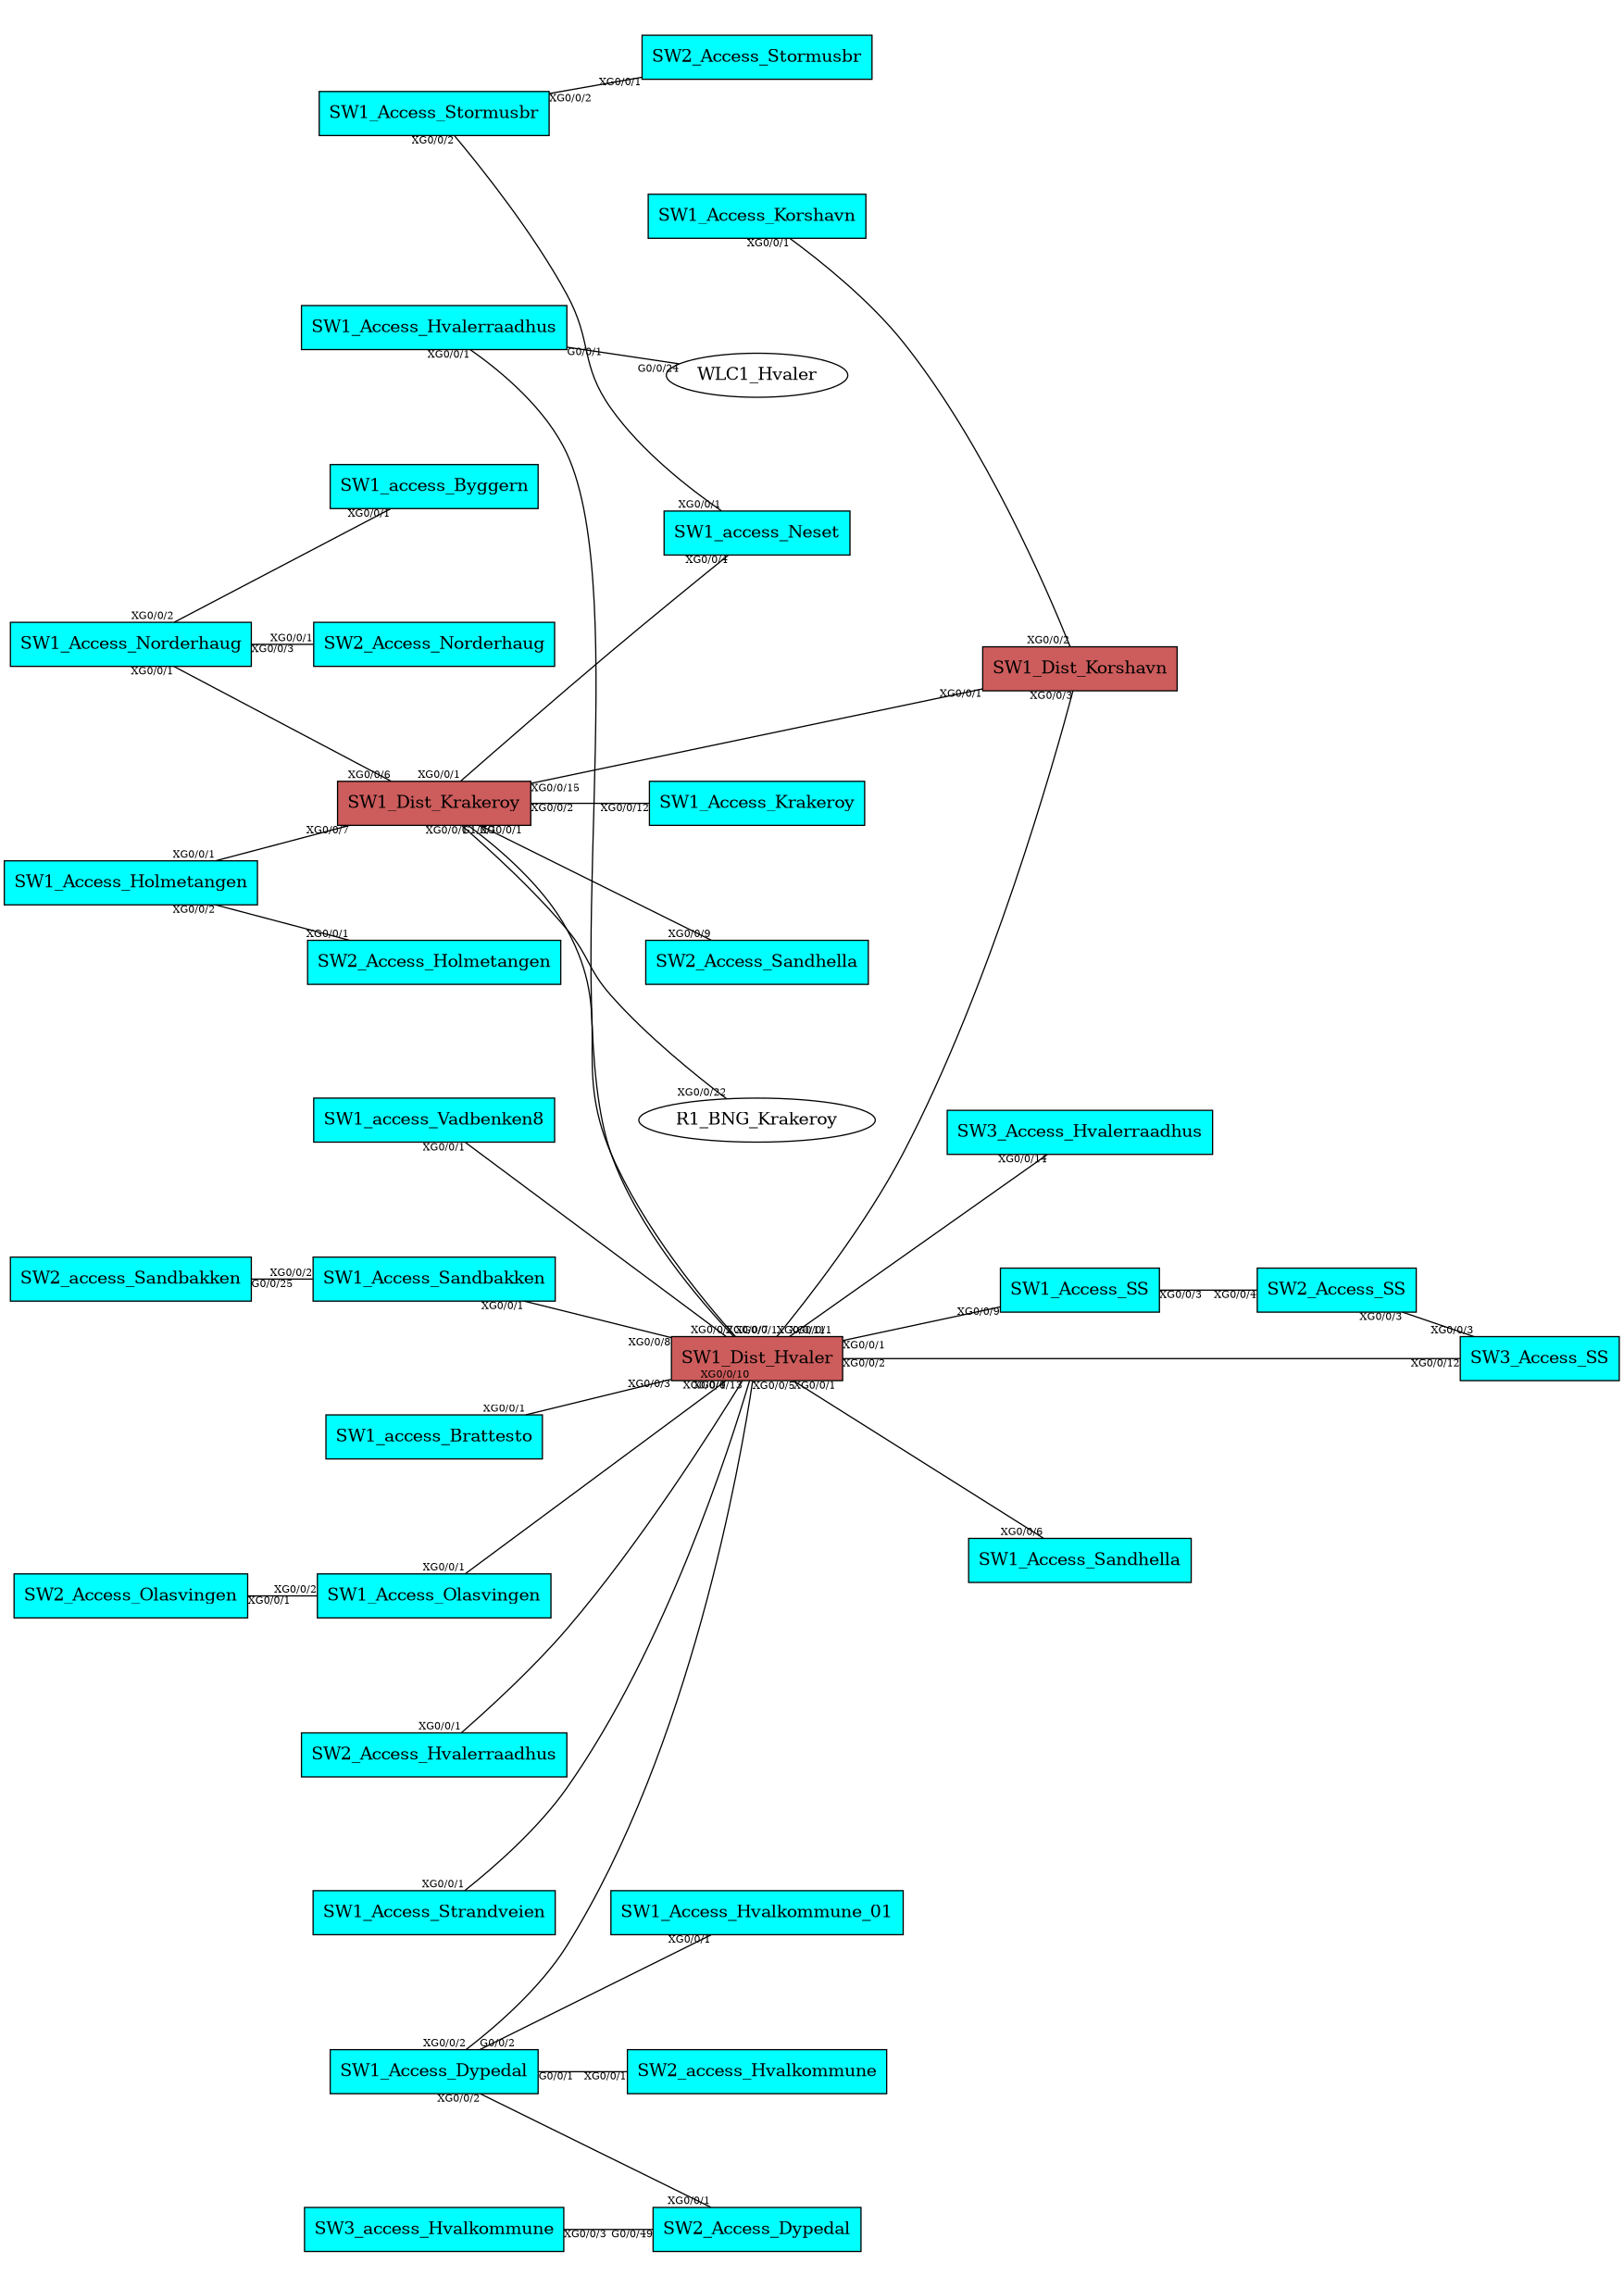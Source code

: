 strict graph {
rankdir=LR;
ratio="fill";
size="11.7,16.5!";
margin=0;
SW1_Access_Hvalerraadhus [shape=box, style=filled, fillcolor=cyan];
SW2_access_Sandbakken [shape=box, style=filled, fillcolor=cyan];
SW1_access_Vadbenken8 [shape=box, style=filled, fillcolor=cyan];
SW1_Access_Sandbakken [shape=box, style=filled, fillcolor=cyan];
SW1_access_Brattesto [shape=box, style=filled, fillcolor=cyan];
SW1_access_Neset [shape=box, style=filled, fillcolor=cyan];
SW2_Access_Olasvingen [shape=box, style=filled, fillcolor=cyan];
SW1_Access_Norderhaug [shape=box, style=filled, fillcolor=cyan];
SW1_Access_Olasvingen [shape=box, style=filled, fillcolor=cyan];
SW1_Access_Holmetangen [shape=box, style=filled, fillcolor=cyan];
SW1_Access_Korshavn [shape=box, style=filled, fillcolor=cyan];
SW1_access_Byggern [shape=box, style=filled, fillcolor=cyan];
SW1_Access_Dypedal [shape=box, style=filled, fillcolor=cyan];
SW1_Access_Hvalkommune_01 [shape=box, style=filled, fillcolor=cyan];
SW2_access_Hvalkommune [shape=box, style=filled, fillcolor=cyan];
SW2_Access_Hvalerraadhus [shape=box, style=filled, fillcolor=cyan];
SW3_access_Hvalkommune [shape=box, style=filled, fillcolor=cyan];
SW1_Access_Stormusbr [shape=box, style=filled, fillcolor=cyan];
SW2_Access_Stormusbr [shape=box, style=filled, fillcolor=cyan];
SW1_Dist_Krakeroy [shape=box, style=filled, fillcolor=indianred];
SW2_Access_Holmetangen [shape=box, style=filled, fillcolor=cyan];
SW1_Dist_Hvaler [shape=box, style=filled, fillcolor=indianred];
SW1_Dist_Korshavn [shape=box, style=filled, fillcolor=indianred];
SW1_Access_Hvalerraadhus [shape=box, style=filled, fillcolor=cyan];
SW1_Access_Sandbakken [shape=box, style=filled, fillcolor=cyan];
SW1_access_Vadbenken8 [shape=box, style=filled, fillcolor=cyan];
SW2_access_Sandbakken [shape=box, style=filled, fillcolor=cyan];
SW1_access_Brattesto [shape=box, style=filled, fillcolor=cyan];
SW1_access_Neset [shape=box, style=filled, fillcolor=cyan];
SW2_Access_Dypedal [shape=box, style=filled, fillcolor=cyan];
SW1_Access_Krakeroy [shape=box, style=filled, fillcolor=cyan];
SW2_Access_Olasvingen [shape=box, style=filled, fillcolor=cyan];
SW1_Access_Olasvingen [shape=box, style=filled, fillcolor=cyan];
SW1_Access_Norderhaug [shape=box, style=filled, fillcolor=cyan];
SW1_Access_Holmetangen [shape=box, style=filled, fillcolor=cyan];
SW1_Access_Korshavn [shape=box, style=filled, fillcolor=cyan];
SW1_access_Byggern [shape=box, style=filled, fillcolor=cyan];
SW1_Access_Dypedal [shape=box, style=filled, fillcolor=cyan];
SW2_access_Hvalkommune [shape=box, style=filled, fillcolor=cyan];
SW2_Access_Hvalerraadhus [shape=box, style=filled, fillcolor=cyan];
SW3_access_Hvalkommune [shape=box, style=filled, fillcolor=cyan];
SW1_Access_Stormusbr [shape=box, style=filled, fillcolor=cyan];
SW2_Access_Stormusbr [shape=box, style=filled, fillcolor=cyan];
SW2_Access_Holmetangen [shape=box, style=filled, fillcolor=cyan];
SW1_Dist_Krakeroy [shape=box, style=filled, fillcolor=indianred];
SW1_Dist_Hvaler [shape=box, style=filled, fillcolor=indianred];
SW1_Dist_Korshavn [shape=box, style=filled, fillcolor=indianred];
SW2_access_Sandbakken [shape=box, style=filled, fillcolor=cyan];
SW1_Access_Sandbakken [shape=box, style=filled, fillcolor=cyan];
SW1_access_Vadbenken8 [shape=box, style=filled, fillcolor=cyan];
SW1_access_Neset [shape=box, style=filled, fillcolor=cyan];
SW2_Access_Dypedal [shape=box, style=filled, fillcolor=cyan];
SW1_Access_Norderhaug [shape=box, style=filled, fillcolor=cyan];
SW1_Access_Olasvingen [shape=box, style=filled, fillcolor=cyan];
SW1_Access_Holmetangen [shape=box, style=filled, fillcolor=cyan];
SW1_Access_Korshavn [shape=box, style=filled, fillcolor=cyan];
SW1_Access_Dypedal [shape=box, style=filled, fillcolor=cyan];
SW1_Access_Hvalkommune_01 [shape=box, style=filled, fillcolor=cyan];
SW2_access_Hvalkommune [shape=box, style=filled, fillcolor=cyan];
SW2_Access_Hvalerraadhus [shape=box, style=filled, fillcolor=cyan];
SW3_access_Hvalkommune [shape=box, style=filled, fillcolor=cyan];
SW1_Access_Stormusbr [shape=box, style=filled, fillcolor=cyan];
SW2_Access_Stormusbr [shape=box, style=filled, fillcolor=cyan];
SW1_Access_Strandveien [shape=box, style=filled, fillcolor=cyan];
SW2_Access_Holmetangen [shape=box, style=filled, fillcolor=cyan];
SW1_Dist_Krakeroy [shape=box, style=filled, fillcolor=indianred];
SW1_Dist_Hvaler [shape=box, style=filled, fillcolor=indianred];
SW1_Dist_Korshavn [shape=box, style=filled, fillcolor=indianred];
SW1_Dist_Krakeroy [shape=box, style=filled, fillcolor=indianred];
SW1_Dist_Korshavn [shape=box, style=filled, fillcolor=indianred];
SW1_Access_Sandbakken [shape=box, style=filled, fillcolor=cyan];
SW1_Dist_Hvaler [shape=box, style=filled, fillcolor=indianred];
SW2_access_Sandbakken [shape=box, style=filled, fillcolor=cyan];
SW1_access_Brattesto [shape=box, style=filled, fillcolor=cyan];
SW1_access_Vadbenken8 [shape=box, style=filled, fillcolor=cyan];
SW2_Access_Dypedal [shape=box, style=filled, fillcolor=cyan];
SW1_Access_Krakeroy [shape=box, style=filled, fillcolor=cyan];
SW2_Access_Olasvingen [shape=box, style=filled, fillcolor=cyan];
SW1_Access_Norderhaug [shape=box, style=filled, fillcolor=cyan];
SW1_Access_Olasvingen [shape=box, style=filled, fillcolor=cyan];
SW1_Access_Holmetangen [shape=box, style=filled, fillcolor=cyan];
SW1_Access_Korshavn [shape=box, style=filled, fillcolor=cyan];
SW1_Access_Dypedal [shape=box, style=filled, fillcolor=cyan];
SW1_access_Byggern [shape=box, style=filled, fillcolor=cyan];
SW1_Access_Hvalkommune_01 [shape=box, style=filled, fillcolor=cyan];
SW2_access_Hvalkommune [shape=box, style=filled, fillcolor=cyan];
SW2_Access_Hvalerraadhus [shape=box, style=filled, fillcolor=cyan];
SW3_access_Hvalkommune [shape=box, style=filled, fillcolor=cyan];
SW1_Access_Stormusbr [shape=box, style=filled, fillcolor=cyan];
SW2_Access_Stormusbr [shape=box, style=filled, fillcolor=cyan];
SW1_Access_Strandveien [shape=box, style=filled, fillcolor=cyan];
SW2_Access_Holmetangen [shape=box, style=filled, fillcolor=cyan];
SW2_access_Sandbakken [shape=box, style=filled, fillcolor=cyan];
SW1_Access_Sandbakken [shape=box, style=filled, fillcolor=cyan];
SW1_access_Brattesto [shape=box, style=filled, fillcolor=cyan];
SW1_access_Vadbenken8 [shape=box, style=filled, fillcolor=cyan];
SW1_Access_Hvalerraadhus [shape=box, style=filled, fillcolor=cyan];
SW1_access_Neset [shape=box, style=filled, fillcolor=cyan];
SW1_Access_Krakeroy [shape=box, style=filled, fillcolor=cyan];
SW1_Access_Norderhaug [shape=box, style=filled, fillcolor=cyan];
SW2_Access_Olasvingen [shape=box, style=filled, fillcolor=cyan];
SW1_Access_Olasvingen [shape=box, style=filled, fillcolor=cyan];
SW1_Access_Holmetangen [shape=box, style=filled, fillcolor=cyan];
SW1_access_Byggern [shape=box, style=filled, fillcolor=cyan];
SW1_Access_Dypedal [shape=box, style=filled, fillcolor=cyan];
SW1_Access_Hvalkommune_01 [shape=box, style=filled, fillcolor=cyan];
SW2_access_Hvalkommune [shape=box, style=filled, fillcolor=cyan];
SW3_access_Hvalkommune [shape=box, style=filled, fillcolor=cyan];
SW2_Access_Hvalerraadhus [shape=box, style=filled, fillcolor=cyan];
SW1_Access_Stormusbr [shape=box, style=filled, fillcolor=cyan];
SW2_Access_Stormusbr [shape=box, style=filled, fillcolor=cyan];
SW2_Access_Holmetangen [shape=box, style=filled, fillcolor=cyan];
SW1_Access_Sandhella [shape=box, style=filled, fillcolor=cyan];
SW2_Access_Norderhaug [shape=box, style=filled, fillcolor=cyan];
SW3_Access_Hvalerraadhus [shape=box, style=filled, fillcolor=cyan];
SW2_Access_Sandhella [shape=box, style=filled, fillcolor=cyan];
SW1_Access_SS [shape=box, style=filled, fillcolor=cyan];
SW2_Access_SS [shape=box, style=filled, fillcolor=cyan];
SW3_Access_SS [shape=box, style=filled, fillcolor=cyan];
SW1_Dist_Krakeroy [shape=box, style=filled, fillcolor=indianred];
SW1_Dist_Hvaler [shape=box, style=filled, fillcolor=indianred];
SW1_Dist_Korshavn [shape=box, style=filled, fillcolor=indianred];
SW1_Access_Hvalerraadhus -- WLC1_Hvaler [fontsize=8, headlabel="G0/0/24" ,taillabel="G0/0/1"];
SW1_Access_Hvalerraadhus -- SW1_Dist_Hvaler [fontsize=8, headlabel="XG0/0/1" ,taillabel="XG0/0/2"];
SW2_access_Sandbakken -- SW1_Access_Sandbakken [fontsize=8, headlabel="G0/0/25" ,taillabel="XG0/0/2"];
SW1_access_Vadbenken8 -- SW1_Dist_Hvaler [fontsize=8, headlabel="XG0/0/1" ,taillabel="XG0/0/7"];
SW1_Access_Sandbakken -- SW1_Dist_Hvaler [fontsize=8, headlabel="XG0/0/1" ,taillabel="XG0/0/8"];
SW1_Access_Sandbakken -- SW2_access_Sandbakken [fontsize=8, headlabel="XG0/0/2" ,taillabel="G0/0/25"];
SW1_access_Brattesto -- SW1_Dist_Hvaler [fontsize=8, headlabel="XG0/0/1" ,taillabel="XG0/0/3"];
SW2_Access_Olasvingen -- SW1_Access_Olasvingen [fontsize=8, headlabel="XG0/0/1" ,taillabel="XG0/0/2"];
SW1_Access_Norderhaug -- SW1_Dist_Krakeroy [fontsize=8, headlabel="XG0/0/1" ,taillabel="XG0/0/6"];
SW1_Access_Norderhaug -- SW1_access_Byggern [fontsize=8, headlabel="XG0/0/2" ,taillabel="XG0/0/1"];
SW1_Access_Olasvingen -- SW1_Dist_Hvaler [fontsize=8, headlabel="XG0/0/1" ,taillabel="XG0/0/4"];
SW1_Access_Olasvingen -- SW2_Access_Olasvingen [fontsize=8, headlabel="XG0/0/2" ,taillabel="XG0/0/1"];
SW1_Access_Holmetangen -- SW1_Dist_Krakeroy [fontsize=8, headlabel="XG0/0/1" ,taillabel="XG0/0/7"];
SW1_Access_Holmetangen -- SW2_Access_Holmetangen [fontsize=8, headlabel="XG0/0/2" ,taillabel="XG0/0/1"];
SW1_Access_Korshavn -- SW1_Dist_Korshavn [fontsize=8, headlabel="XG0/0/1" ,taillabel="XG0/0/2"];
SW1_access_Byggern -- SW1_Access_Norderhaug [fontsize=8, headlabel="XG0/0/1" ,taillabel="XG0/0/2"];
SW1_Access_Dypedal -- SW2_access_Hvalkommune [fontsize=8, headlabel="G0/0/1" ,taillabel="XG0/0/1"];
SW1_Access_Dypedal -- SW1_Access_Hvalkommune_01 [fontsize=8, headlabel="G0/0/2" ,taillabel="XG0/0/1"];
SW1_Access_Dypedal -- SW2_Access_Dypedal [fontsize=8, headlabel="XG0/0/1" ,taillabel="XG0/0/2"];
SW1_Access_Dypedal -- SW1_Dist_Hvaler [fontsize=8, headlabel="XG0/0/2" ,taillabel="XG0/0/5"];
SW1_Access_Hvalkommune_01 -- SW1_Access_Dypedal [fontsize=8, headlabel="XG0/0/1" ,taillabel="G0/0/2"];
SW2_access_Hvalkommune -- SW1_Access_Dypedal [fontsize=8, headlabel="XG0/0/1" ,taillabel="G0/0/1"];
SW2_Access_Hvalerraadhus -- SW1_Dist_Hvaler [fontsize=8, headlabel="XG0/0/1" ,taillabel="XG0/0/13"];
SW3_access_Hvalkommune -- SW2_Access_Dypedal [fontsize=8, headlabel="G0/0/49" ,taillabel="XG0/0/3"];
SW1_Access_Stormusbr -- SW1_access_Neset [fontsize=8, headlabel="XG0/0/1" ,taillabel="XG0/0/2"];
SW1_Access_Stormusbr -- SW2_Access_Stormusbr [fontsize=8, headlabel="XG0/0/2" ,taillabel="XG0/0/1"];
SW2_Access_Stormusbr -- SW1_Access_Stormusbr [fontsize=8, headlabel="XG0/0/1" ,taillabel="XG0/0/2"];
SW1_Dist_Krakeroy -- SW1_Dist_Hvaler [fontsize=8, headlabel="XG0/0/1" ,taillabel="XG0/0/1"];
SW1_Dist_Krakeroy -- SW1_access_Neset [fontsize=8, headlabel="XG0/0/4" ,taillabel="XG0/0/1"];
SW1_Dist_Krakeroy -- SW1_Access_Krakeroy [fontsize=8, headlabel="XG0/0/5" ,taillabel="XG0/0/1"];
SW1_Dist_Krakeroy -- SW1_Access_Norderhaug [fontsize=8, headlabel="XG0/0/6" ,taillabel="XG0/0/1"];
SW1_Dist_Krakeroy -- SW1_Access_Holmetangen [fontsize=8, headlabel="XG0/0/7" ,taillabel="XG0/0/1"];
SW1_Dist_Krakeroy -- SW1_Dist_Korshavn [fontsize=8, headlabel="XG0/0/15" ,taillabel="XG0/0/1"];
SW1_Dist_Krakeroy -- R1_BNG_Krakeroy [fontsize=8, headlabel="XG0/0/21" ,taillabel="G1/0/0"];
SW1_Dist_Krakeroy -- R1_BNG_Krakeroy [fontsize=8, headlabel="XG0/0/22" ,taillabel="G1/0/1"];
SW2_Access_Holmetangen -- SW1_Access_Holmetangen [fontsize=8, headlabel="XG0/0/1" ,taillabel="XG0/0/2"];
SW1_Dist_Hvaler -- SW1_Dist_Krakeroy [fontsize=8, headlabel="XG0/0/1" ,taillabel="XG0/0/1"];
SW1_Dist_Hvaler -- SW1_Access_Hvalerraadhus [fontsize=8, headlabel="XG0/0/2" ,taillabel="XG0/0/1"];
SW1_Dist_Hvaler -- SW1_access_Brattesto [fontsize=8, headlabel="XG0/0/3" ,taillabel="XG0/0/1"];
SW1_Dist_Hvaler -- SW1_Access_Olasvingen [fontsize=8, headlabel="XG0/0/4" ,taillabel="XG0/0/1"];
SW1_Dist_Hvaler -- SW1_Access_Dypedal [fontsize=8, headlabel="XG0/0/5" ,taillabel="XG0/0/2"];
SW1_Dist_Hvaler -- SW1_access_Vadbenken8 [fontsize=8, headlabel="XG0/0/7" ,taillabel="XG0/0/1"];
SW1_Dist_Hvaler -- SW1_Access_Sandbakken [fontsize=8, headlabel="XG0/0/8" ,taillabel="XG0/0/1"];
SW1_Dist_Hvaler -- SW1_Dist_Korshavn [fontsize=8, headlabel="XG0/0/11" ,taillabel="XG0/0/3"];
SW1_Dist_Hvaler -- SW2_Access_Hvalerraadhus [fontsize=8, headlabel="XG0/0/13" ,taillabel="XG0/0/1"];
SW1_Dist_Korshavn -- SW1_Dist_Krakeroy [fontsize=8, headlabel="XG0/0/1" ,taillabel="XG0/0/15"];
SW1_Dist_Korshavn -- SW1_Access_Korshavn [fontsize=8, headlabel="XG0/0/2" ,taillabel="XG0/0/1"];
SW1_Dist_Korshavn -- SW1_Dist_Hvaler [fontsize=8, headlabel="XG0/0/3" ,taillabel="XG0/0/11"];
SW1_Access_Hvalerraadhus -- WLC1_Hvaler [fontsize=8, headlabel="G0/0/24" ,taillabel="G0/0/1"];
SW1_Access_Hvalerraadhus -- SW1_Dist_Hvaler [fontsize=8, headlabel="XG0/0/1" ,taillabel="XG0/0/2"];
SW1_Access_Sandbakken -- SW1_Dist_Hvaler [fontsize=8, headlabel="XG0/0/1" ,taillabel="XG0/0/8"];
SW1_Access_Sandbakken -- SW2_access_Sandbakken [fontsize=8, headlabel="XG0/0/2" ,taillabel="G0/0/25"];
SW1_access_Vadbenken8 -- SW1_Dist_Hvaler [fontsize=8, headlabel="XG0/0/1" ,taillabel="XG0/0/7"];
SW2_access_Sandbakken -- SW1_Access_Sandbakken [fontsize=8, headlabel="G0/0/25" ,taillabel="XG0/0/2"];
SW1_access_Brattesto -- SW1_Dist_Hvaler [fontsize=8, headlabel="XG0/0/1" ,taillabel="XG0/0/3"];
SW1_access_Neset -- SW1_Dist_Krakeroy [fontsize=8, headlabel="XG0/0/1" ,taillabel="XG0/0/4"];
SW1_access_Neset -- SW1_Access_Stormusbr [fontsize=8, headlabel="XG0/0/2" ,taillabel="XG0/0/1"];
SW2_Access_Dypedal -- SW1_Access_Dypedal [fontsize=8, headlabel="XG0/0/2" ,taillabel="XG0/0/1"];
SW2_Access_Dypedal -- SW3_access_Hvalkommune [fontsize=8, headlabel="XG0/0/3" ,taillabel="G0/0/49"];
SW1_Access_Krakeroy -- SW1_Dist_Krakeroy [fontsize=8, headlabel="XG0/0/1" ,taillabel="XG0/0/5"];
SW2_Access_Olasvingen -- SW1_Access_Olasvingen [fontsize=8, headlabel="XG0/0/1" ,taillabel="XG0/0/2"];
SW1_Access_Olasvingen -- SW1_Dist_Hvaler [fontsize=8, headlabel="XG0/0/1" ,taillabel="XG0/0/4"];
SW1_Access_Olasvingen -- SW2_Access_Olasvingen [fontsize=8, headlabel="XG0/0/2" ,taillabel="XG0/0/1"];
SW1_Access_Norderhaug -- SW1_Dist_Krakeroy [fontsize=8, headlabel="XG0/0/1" ,taillabel="XG0/0/6"];
SW1_Access_Norderhaug -- SW1_access_Byggern [fontsize=8, headlabel="XG0/0/2" ,taillabel="XG0/0/1"];
SW1_Access_Holmetangen -- SW1_Dist_Krakeroy [fontsize=8, headlabel="XG0/0/1" ,taillabel="XG0/0/7"];
SW1_Access_Holmetangen -- SW2_Access_Holmetangen [fontsize=8, headlabel="XG0/0/2" ,taillabel="XG0/0/1"];
SW1_Access_Korshavn -- SW1_Dist_Korshavn [fontsize=8, headlabel="XG0/0/1" ,taillabel="XG0/0/2"];
SW1_access_Byggern -- SW1_Access_Norderhaug [fontsize=8, headlabel="XG0/0/1" ,taillabel="XG0/0/2"];
SW1_Access_Dypedal -- SW2_access_Hvalkommune [fontsize=8, headlabel="G0/0/1" ,taillabel="XG0/0/1"];
SW1_Access_Dypedal -- SW1_Access_Hvalkommune_01 [fontsize=8, headlabel="G0/0/2" ,taillabel="XG0/0/1"];
SW1_Access_Dypedal -- SW2_Access_Dypedal [fontsize=8, headlabel="XG0/0/1" ,taillabel="XG0/0/2"];
SW1_Access_Dypedal -- SW1_Dist_Hvaler [fontsize=8, headlabel="XG0/0/2" ,taillabel="XG0/0/5"];
SW2_access_Hvalkommune -- SW1_Access_Dypedal [fontsize=8, headlabel="XG0/0/1" ,taillabel="G0/0/1"];
SW2_Access_Hvalerraadhus -- SW1_Dist_Hvaler [fontsize=8, headlabel="XG0/0/1" ,taillabel="XG0/0/13"];
SW3_access_Hvalkommune -- SW2_Access_Dypedal [fontsize=8, headlabel="G0/0/49" ,taillabel="XG0/0/3"];
SW1_Access_Stormusbr -- SW1_access_Neset [fontsize=8, headlabel="XG0/0/1" ,taillabel="XG0/0/2"];
SW1_Access_Stormusbr -- SW2_Access_Stormusbr [fontsize=8, headlabel="XG0/0/2" ,taillabel="XG0/0/1"];
SW2_Access_Stormusbr -- SW1_Access_Stormusbr [fontsize=8, headlabel="XG0/0/1" ,taillabel="XG0/0/2"];
SW2_Access_Holmetangen -- SW1_Access_Holmetangen [fontsize=8, headlabel="XG0/0/1" ,taillabel="XG0/0/2"];
SW1_Dist_Krakeroy -- SW1_Dist_Hvaler [fontsize=8, headlabel="XG0/0/1" ,taillabel="XG0/0/1"];
SW1_Dist_Krakeroy -- SW1_access_Neset [fontsize=8, headlabel="XG0/0/4" ,taillabel="XG0/0/1"];
SW1_Dist_Krakeroy -- SW1_Access_Krakeroy [fontsize=8, headlabel="XG0/0/5" ,taillabel="XG0/0/1"];
SW1_Dist_Krakeroy -- SW1_Access_Norderhaug [fontsize=8, headlabel="XG0/0/6" ,taillabel="XG0/0/1"];
SW1_Dist_Krakeroy -- SW1_Access_Holmetangen [fontsize=8, headlabel="XG0/0/7" ,taillabel="XG0/0/1"];
SW1_Dist_Krakeroy -- SW1_Dist_Korshavn [fontsize=8, headlabel="XG0/0/15" ,taillabel="XG0/0/1"];
SW1_Dist_Krakeroy -- R1_BNG_Krakeroy [fontsize=8, headlabel="XG0/0/21" ,taillabel="G1/0/0"];
SW1_Dist_Krakeroy -- R1_BNG_Krakeroy [fontsize=8, headlabel="XG0/0/22" ,taillabel="G1/0/1"];
SW1_Dist_Hvaler -- SW1_Dist_Krakeroy [fontsize=8, headlabel="XG0/0/1" ,taillabel="XG0/0/1"];
SW1_Dist_Hvaler -- SW1_Access_Hvalerraadhus [fontsize=8, headlabel="XG0/0/2" ,taillabel="XG0/0/1"];
SW1_Dist_Hvaler -- SW1_access_Brattesto [fontsize=8, headlabel="XG0/0/3" ,taillabel="XG0/0/1"];
SW1_Dist_Hvaler -- SW1_Access_Olasvingen [fontsize=8, headlabel="XG0/0/4" ,taillabel="XG0/0/1"];
SW1_Dist_Hvaler -- SW1_Access_Dypedal [fontsize=8, headlabel="XG0/0/5" ,taillabel="XG0/0/2"];
SW1_Dist_Hvaler -- SW1_access_Vadbenken8 [fontsize=8, headlabel="XG0/0/7" ,taillabel="XG0/0/1"];
SW1_Dist_Hvaler -- SW1_Access_Sandbakken [fontsize=8, headlabel="XG0/0/8" ,taillabel="XG0/0/1"];
SW1_Dist_Hvaler -- SW1_Dist_Korshavn [fontsize=8, headlabel="XG0/0/11" ,taillabel="XG0/0/3"];
SW1_Dist_Hvaler -- SW2_Access_Hvalerraadhus [fontsize=8, headlabel="XG0/0/13" ,taillabel="XG0/0/1"];
SW1_Dist_Korshavn -- SW1_Dist_Krakeroy [fontsize=8, headlabel="XG0/0/1" ,taillabel="XG0/0/15"];
SW1_Dist_Korshavn -- SW1_Access_Korshavn [fontsize=8, headlabel="XG0/0/2" ,taillabel="XG0/0/1"];
SW1_Dist_Korshavn -- SW1_Dist_Hvaler [fontsize=8, headlabel="XG0/0/3" ,taillabel="XG0/0/11"];
SW2_access_Sandbakken -- SW1_Access_Sandbakken [fontsize=8, headlabel="G0/0/25" ,taillabel="XG0/0/2"];
SW1_Access_Sandbakken -- SW1_Dist_Hvaler [fontsize=8, headlabel="XG0/0/1" ,taillabel="XG0/0/8"];
SW1_Access_Sandbakken -- SW2_access_Sandbakken [fontsize=8, headlabel="XG0/0/2" ,taillabel="G0/0/25"];
SW1_access_Vadbenken8 -- SW1_Dist_Hvaler [fontsize=8, headlabel="XG0/0/1" ,taillabel="XG0/0/7"];
SW1_access_Neset -- SW1_Dist_Krakeroy [fontsize=8, headlabel="XG0/0/1" ,taillabel="XG0/0/4"];
SW1_access_Neset -- SW1_Access_Stormusbr [fontsize=8, headlabel="XG0/0/2" ,taillabel="XG0/0/1"];
SW2_Access_Dypedal -- SW1_Access_Dypedal [fontsize=8, headlabel="XG0/0/2" ,taillabel="XG0/0/1"];
SW2_Access_Dypedal -- SW3_access_Hvalkommune [fontsize=8, headlabel="XG0/0/3" ,taillabel="G0/0/49"];
SW1_Access_Norderhaug -- SW1_Dist_Krakeroy [fontsize=8, headlabel="XG0/0/1" ,taillabel="XG0/0/6"];
SW1_Access_Norderhaug -- SW1_access_Byggern [fontsize=8, headlabel="XG0/0/2" ,taillabel="XG0/0/1"];
SW1_Access_Norderhaug -- SW2_Access_Norderhaug [fontsize=8, headlabel="XG0/0/3" ,taillabel="XG0/0/1"];
SW1_Access_Olasvingen -- SW1_Dist_Hvaler [fontsize=8, headlabel="XG0/0/1" ,taillabel="XG0/0/4"];
SW1_Access_Olasvingen -- SW2_Access_Olasvingen [fontsize=8, headlabel="XG0/0/2" ,taillabel="XG0/0/1"];
SW1_Access_Holmetangen -- SW1_Dist_Krakeroy [fontsize=8, headlabel="XG0/0/1" ,taillabel="XG0/0/7"];
SW1_Access_Holmetangen -- SW2_Access_Holmetangen [fontsize=8, headlabel="XG0/0/2" ,taillabel="XG0/0/1"];
SW1_Access_Korshavn -- SW1_Dist_Korshavn [fontsize=8, headlabel="XG0/0/1" ,taillabel="XG0/0/2"];
SW1_Access_Dypedal -- SW2_access_Hvalkommune [fontsize=8, headlabel="G0/0/1" ,taillabel="XG0/0/1"];
SW1_Access_Dypedal -- SW1_Access_Hvalkommune_01 [fontsize=8, headlabel="G0/0/2" ,taillabel="XG0/0/1"];
SW1_Access_Dypedal -- SW2_Access_Dypedal [fontsize=8, headlabel="XG0/0/1" ,taillabel="XG0/0/2"];
SW1_Access_Dypedal -- SW1_Dist_Hvaler [fontsize=8, headlabel="XG0/0/2" ,taillabel="XG0/0/5"];
SW1_Access_Hvalkommune_01 -- SW1_Access_Dypedal [fontsize=8, headlabel="XG0/0/1" ,taillabel="G0/0/2"];
SW2_access_Hvalkommune -- SW1_Access_Dypedal [fontsize=8, headlabel="XG0/0/1" ,taillabel="G0/0/1"];
SW2_Access_Hvalerraadhus -- SW1_Dist_Hvaler [fontsize=8, headlabel="XG0/0/1" ,taillabel="XG0/0/13"];
SW3_access_Hvalkommune -- SW2_Access_Dypedal [fontsize=8, headlabel="G0/0/49" ,taillabel="XG0/0/3"];
SW1_Access_Stormusbr -- SW1_access_Neset [fontsize=8, headlabel="XG0/0/1" ,taillabel="XG0/0/2"];
SW1_Access_Stormusbr -- SW2_Access_Stormusbr [fontsize=8, headlabel="XG0/0/2" ,taillabel="XG0/0/1"];
SW2_Access_Stormusbr -- SW1_Access_Stormusbr [fontsize=8, headlabel="XG0/0/1" ,taillabel="XG0/0/2"];
SW1_Access_Strandveien -- SW1_Dist_Hvaler [fontsize=8, headlabel="XG0/0/1" ,taillabel="XG0/0/10"];
SW2_Access_Holmetangen -- SW1_Access_Holmetangen [fontsize=8, headlabel="XG0/0/1" ,taillabel="XG0/0/2"];
SW1_Dist_Krakeroy -- SW1_Dist_Hvaler [fontsize=8, headlabel="XG0/0/1" ,taillabel="XG0/0/1"];
SW1_Dist_Krakeroy -- SW1_access_Neset [fontsize=8, headlabel="XG0/0/4" ,taillabel="XG0/0/1"];
SW1_Dist_Krakeroy -- SW1_Access_Krakeroy [fontsize=8, headlabel="XG0/0/5" ,taillabel="XG0/0/1"];
SW1_Dist_Krakeroy -- SW1_Access_Norderhaug [fontsize=8, headlabel="XG0/0/6" ,taillabel="XG0/0/1"];
SW1_Dist_Krakeroy -- SW1_Access_Holmetangen [fontsize=8, headlabel="XG0/0/7" ,taillabel="XG0/0/1"];
SW1_Dist_Krakeroy -- SW2_Access_Sandhella [fontsize=8, headlabel="XG0/0/9" ,taillabel="XG0/0/1"];
SW1_Dist_Krakeroy -- SW1_Access_Krakeroy [fontsize=8, headlabel="XG0/0/12" ,taillabel="XG0/0/2"];
SW1_Dist_Krakeroy -- SW1_Dist_Korshavn [fontsize=8, headlabel="XG0/0/15" ,taillabel="XG0/0/1"];
SW1_Dist_Krakeroy -- R1_BNG_Krakeroy [fontsize=8, headlabel="XG0/0/21" ,taillabel="G1/0/0"];
SW1_Dist_Krakeroy -- R1_BNG_Krakeroy [fontsize=8, headlabel="XG0/0/22" ,taillabel="G1/0/1"];
SW1_Dist_Hvaler -- SW1_Dist_Krakeroy [fontsize=8, headlabel="XG0/0/1" ,taillabel="XG0/0/1"];
SW1_Dist_Hvaler -- SW1_Access_Hvalerraadhus [fontsize=8, headlabel="XG0/0/2" ,taillabel="XG0/0/1"];
SW1_Dist_Hvaler -- SW1_access_Brattesto [fontsize=8, headlabel="XG0/0/3" ,taillabel="XG0/0/1"];
SW1_Dist_Hvaler -- SW1_Access_Olasvingen [fontsize=8, headlabel="XG0/0/4" ,taillabel="XG0/0/1"];
SW1_Dist_Hvaler -- SW1_Access_Dypedal [fontsize=8, headlabel="XG0/0/5" ,taillabel="XG0/0/2"];
SW1_Dist_Hvaler -- SW1_Access_Sandhella [fontsize=8, headlabel="XG0/0/6" ,taillabel="XG0/0/1"];
SW1_Dist_Hvaler -- SW1_access_Vadbenken8 [fontsize=8, headlabel="XG0/0/7" ,taillabel="XG0/0/1"];
SW1_Dist_Hvaler -- SW1_Access_Sandbakken [fontsize=8, headlabel="XG0/0/8" ,taillabel="XG0/0/1"];
SW1_Dist_Hvaler -- SW1_Access_SS [fontsize=8, headlabel="XG0/0/9" ,taillabel="XG0/0/1"];
SW1_Dist_Hvaler -- SW1_Access_Strandveien [fontsize=8, headlabel="XG0/0/10" ,taillabel="XG0/0/1"];
SW1_Dist_Hvaler -- SW1_Dist_Korshavn [fontsize=8, headlabel="XG0/0/11" ,taillabel="XG0/0/3"];
SW1_Dist_Hvaler -- SW3_Access_SS [fontsize=8, headlabel="XG0/0/12" ,taillabel="XG0/0/2"];
SW1_Dist_Hvaler -- SW2_Access_Hvalerraadhus [fontsize=8, headlabel="XG0/0/13" ,taillabel="XG0/0/1"];
SW1_Dist_Hvaler -- SW3_Access_Hvalerraadhus [fontsize=8, headlabel="XG0/0/14" ,taillabel="XG0/0/1"];
SW1_Dist_Korshavn -- SW1_Dist_Krakeroy [fontsize=8, headlabel="XG0/0/1" ,taillabel="XG0/0/15"];
SW1_Dist_Korshavn -- SW1_Access_Korshavn [fontsize=8, headlabel="XG0/0/2" ,taillabel="XG0/0/1"];
SW1_Dist_Korshavn -- SW1_Dist_Hvaler [fontsize=8, headlabel="XG0/0/3" ,taillabel="XG0/0/11"];
SW1_Dist_Krakeroy -- SW1_Dist_Hvaler [fontsize=8, headlabel="XG0/0/1" ,taillabel="XG0/0/1"];
SW1_Dist_Krakeroy -- SW1_access_Neset [fontsize=8, headlabel="XG0/0/4" ,taillabel="XG0/0/1"];
SW1_Dist_Krakeroy -- SW1_Access_Krakeroy [fontsize=8, headlabel="XG0/0/5" ,taillabel="XG0/0/1"];
SW1_Dist_Krakeroy -- SW1_Access_Norderhaug [fontsize=8, headlabel="XG0/0/6" ,taillabel="XG0/0/1"];
SW1_Dist_Krakeroy -- SW1_Access_Holmetangen [fontsize=8, headlabel="XG0/0/7" ,taillabel="XG0/0/1"];
SW1_Dist_Krakeroy -- SW2_Access_Sandhella [fontsize=8, headlabel="XG0/0/9" ,taillabel="XG0/0/1"];
SW1_Dist_Krakeroy -- SW1_Access_Krakeroy [fontsize=8, headlabel="XG0/0/12" ,taillabel="XG0/0/2"];
SW1_Dist_Krakeroy -- SW1_Dist_Korshavn [fontsize=8, headlabel="XG0/0/15" ,taillabel="XG0/0/1"];
SW1_Dist_Krakeroy -- R1_BNG_Krakeroy [fontsize=8, headlabel="XG0/0/21" ,taillabel="G1/0/0"];
SW1_Dist_Krakeroy -- R1_BNG_Krakeroy [fontsize=8, headlabel="XG0/0/22" ,taillabel="G1/0/1"];
SW1_Dist_Korshavn -- SW1_Dist_Krakeroy [fontsize=8, headlabel="XG0/0/1" ,taillabel="XG0/0/15"];
SW1_Dist_Korshavn -- SW1_Access_Korshavn [fontsize=8, headlabel="XG0/0/2" ,taillabel="XG0/0/1"];
SW1_Dist_Korshavn -- SW1_Dist_Hvaler [fontsize=8, headlabel="XG0/0/3" ,taillabel="XG0/0/11"];
SW1_Access_Sandbakken -- SW1_Dist_Hvaler [fontsize=8, headlabel="XG0/0/1" ,taillabel="XG0/0/8"];
SW1_Access_Sandbakken -- SW2_access_Sandbakken [fontsize=8, headlabel="XG0/0/2" ,taillabel="G0/0/25"];
SW1_Dist_Hvaler -- SW1_Dist_Krakeroy [fontsize=8, headlabel="XG0/0/1" ,taillabel="XG0/0/1"];
SW1_Dist_Hvaler -- SW1_Access_Hvalerraadhus [fontsize=8, headlabel="XG0/0/2" ,taillabel="XG0/0/1"];
SW1_Dist_Hvaler -- SW1_access_Brattesto [fontsize=8, headlabel="XG0/0/3" ,taillabel="XG0/0/1"];
SW1_Dist_Hvaler -- SW1_Access_Olasvingen [fontsize=8, headlabel="XG0/0/4" ,taillabel="XG0/0/1"];
SW1_Dist_Hvaler -- SW1_Access_Dypedal [fontsize=8, headlabel="XG0/0/5" ,taillabel="XG0/0/2"];
SW1_Dist_Hvaler -- SW1_Access_Sandhella [fontsize=8, headlabel="XG0/0/6" ,taillabel="XG0/0/1"];
SW1_Dist_Hvaler -- SW1_access_Vadbenken8 [fontsize=8, headlabel="XG0/0/7" ,taillabel="XG0/0/1"];
SW1_Dist_Hvaler -- SW1_Access_Sandbakken [fontsize=8, headlabel="XG0/0/8" ,taillabel="XG0/0/1"];
SW1_Dist_Hvaler -- SW1_Access_SS [fontsize=8, headlabel="XG0/0/9" ,taillabel="XG0/0/1"];
SW1_Dist_Hvaler -- SW1_Access_Strandveien [fontsize=8, headlabel="XG0/0/10" ,taillabel="XG0/0/1"];
SW1_Dist_Hvaler -- SW1_Dist_Korshavn [fontsize=8, headlabel="XG0/0/11" ,taillabel="XG0/0/3"];
SW1_Dist_Hvaler -- SW3_Access_SS [fontsize=8, headlabel="XG0/0/12" ,taillabel="XG0/0/2"];
SW1_Dist_Hvaler -- SW2_Access_Hvalerraadhus [fontsize=8, headlabel="XG0/0/13" ,taillabel="XG0/0/1"];
SW1_Dist_Hvaler -- SW3_Access_Hvalerraadhus [fontsize=8, headlabel="XG0/0/14" ,taillabel="XG0/0/1"];
SW2_access_Sandbakken -- SW1_Access_Sandbakken [fontsize=8, headlabel="G0/0/25" ,taillabel="XG0/0/2"];
SW1_access_Brattesto -- SW1_Dist_Hvaler [fontsize=8, headlabel="XG0/0/1" ,taillabel="XG0/0/3"];
SW1_access_Vadbenken8 -- SW1_Dist_Hvaler [fontsize=8, headlabel="XG0/0/1" ,taillabel="XG0/0/7"];
SW2_Access_Dypedal -- SW1_Access_Dypedal [fontsize=8, headlabel="XG0/0/2" ,taillabel="XG0/0/1"];
SW2_Access_Dypedal -- SW3_access_Hvalkommune [fontsize=8, headlabel="XG0/0/3" ,taillabel="G0/0/49"];
SW1_Access_Krakeroy -- SW1_Dist_Krakeroy [fontsize=8, headlabel="XG0/0/1" ,taillabel="XG0/0/5"];
SW1_Access_Krakeroy -- SW1_Dist_Krakeroy [fontsize=8, headlabel="XG0/0/2" ,taillabel="XG0/0/12"];
SW2_Access_Olasvingen -- SW1_Access_Olasvingen [fontsize=8, headlabel="XG0/0/1" ,taillabel="XG0/0/2"];
SW1_Access_Norderhaug -- SW1_Dist_Krakeroy [fontsize=8, headlabel="XG0/0/1" ,taillabel="XG0/0/6"];
SW1_Access_Norderhaug -- SW1_access_Byggern [fontsize=8, headlabel="XG0/0/2" ,taillabel="XG0/0/1"];
SW1_Access_Norderhaug -- SW2_Access_Norderhaug [fontsize=8, headlabel="XG0/0/3" ,taillabel="XG0/0/1"];
SW1_Access_Olasvingen -- SW1_Dist_Hvaler [fontsize=8, headlabel="XG0/0/1" ,taillabel="XG0/0/4"];
SW1_Access_Olasvingen -- SW2_Access_Olasvingen [fontsize=8, headlabel="XG0/0/2" ,taillabel="XG0/0/1"];
SW1_Access_Holmetangen -- SW1_Dist_Krakeroy [fontsize=8, headlabel="XG0/0/1" ,taillabel="XG0/0/7"];
SW1_Access_Holmetangen -- SW2_Access_Holmetangen [fontsize=8, headlabel="XG0/0/2" ,taillabel="XG0/0/1"];
SW1_Access_Korshavn -- SW1_Dist_Korshavn [fontsize=8, headlabel="XG0/0/1" ,taillabel="XG0/0/2"];
SW1_Access_Dypedal -- SW2_access_Hvalkommune [fontsize=8, headlabel="G0/0/1" ,taillabel="XG0/0/1"];
SW1_Access_Dypedal -- SW1_Access_Hvalkommune_01 [fontsize=8, headlabel="G0/0/2" ,taillabel="XG0/0/1"];
SW1_Access_Dypedal -- SW2_Access_Dypedal [fontsize=8, headlabel="XG0/0/1" ,taillabel="XG0/0/2"];
SW1_Access_Dypedal -- SW1_Dist_Hvaler [fontsize=8, headlabel="XG0/0/2" ,taillabel="XG0/0/5"];
SW1_access_Byggern -- SW1_Access_Norderhaug [fontsize=8, headlabel="XG0/0/1" ,taillabel="XG0/0/2"];
SW1_Access_Hvalkommune_01 -- SW1_Access_Dypedal [fontsize=8, headlabel="XG0/0/1" ,taillabel="G0/0/2"];
SW2_access_Hvalkommune -- SW1_Access_Dypedal [fontsize=8, headlabel="XG0/0/1" ,taillabel="G0/0/1"];
SW2_Access_Hvalerraadhus -- SW1_Dist_Hvaler [fontsize=8, headlabel="XG0/0/1" ,taillabel="XG0/0/13"];
SW3_access_Hvalkommune -- SW2_Access_Dypedal [fontsize=8, headlabel="G0/0/49" ,taillabel="XG0/0/3"];
SW1_Access_Stormusbr -- SW1_access_Neset [fontsize=8, headlabel="XG0/0/1" ,taillabel="XG0/0/2"];
SW1_Access_Stormusbr -- SW2_Access_Stormusbr [fontsize=8, headlabel="XG0/0/2" ,taillabel="XG0/0/1"];
SW2_Access_Stormusbr -- SW1_Access_Stormusbr [fontsize=8, headlabel="XG0/0/1" ,taillabel="XG0/0/2"];
SW1_Access_Strandveien -- SW1_Dist_Hvaler [fontsize=8, headlabel="XG0/0/1" ,taillabel="XG0/0/10"];
SW2_Access_Holmetangen -- SW1_Access_Holmetangen [fontsize=8, headlabel="XG0/0/1" ,taillabel="XG0/0/2"];
SW2_access_Sandbakken -- SW1_Access_Sandbakken [fontsize=8, headlabel="G0/0/25" ,taillabel="XG0/0/2"];
SW1_Access_Sandbakken -- SW1_Dist_Hvaler [fontsize=8, headlabel="XG0/0/1" ,taillabel="XG0/0/8"];
SW1_Access_Sandbakken -- SW2_access_Sandbakken [fontsize=8, headlabel="XG0/0/2" ,taillabel="G0/0/25"];
SW1_access_Brattesto -- SW1_Dist_Hvaler [fontsize=8, headlabel="XG0/0/1" ,taillabel="XG0/0/3"];
SW1_access_Vadbenken8 -- SW1_Dist_Hvaler [fontsize=8, headlabel="XG0/0/1" ,taillabel="XG0/0/7"];
SW1_Access_Hvalerraadhus -- WLC1_Hvaler [fontsize=8, headlabel="G0/0/24" ,taillabel="G0/0/1"];
SW1_Access_Hvalerraadhus -- SW1_Dist_Hvaler [fontsize=8, headlabel="XG0/0/1" ,taillabel="XG0/0/2"];
SW1_access_Neset -- SW1_Dist_Krakeroy [fontsize=8, headlabel="XG0/0/1" ,taillabel="XG0/0/4"];
SW1_access_Neset -- SW1_Access_Stormusbr [fontsize=8, headlabel="XG0/0/2" ,taillabel="XG0/0/1"];
SW1_Access_Krakeroy -- SW1_Dist_Krakeroy [fontsize=8, headlabel="XG0/0/1" ,taillabel="XG0/0/5"];
SW1_Access_Krakeroy -- SW1_Dist_Krakeroy [fontsize=8, headlabel="XG0/0/2" ,taillabel="XG0/0/12"];
SW1_Access_Norderhaug -- SW1_Dist_Krakeroy [fontsize=8, headlabel="XG0/0/1" ,taillabel="XG0/0/6"];
SW1_Access_Norderhaug -- SW1_access_Byggern [fontsize=8, headlabel="XG0/0/2" ,taillabel="XG0/0/1"];
SW1_Access_Norderhaug -- SW2_Access_Norderhaug [fontsize=8, headlabel="XG0/0/3" ,taillabel="XG0/0/1"];
SW2_Access_Olasvingen -- SW1_Access_Olasvingen [fontsize=8, headlabel="XG0/0/1" ,taillabel="XG0/0/2"];
SW1_Access_Olasvingen -- SW1_Dist_Hvaler [fontsize=8, headlabel="XG0/0/1" ,taillabel="XG0/0/4"];
SW1_Access_Olasvingen -- SW2_Access_Olasvingen [fontsize=8, headlabel="XG0/0/2" ,taillabel="XG0/0/1"];
SW1_Access_Holmetangen -- SW1_Dist_Krakeroy [fontsize=8, headlabel="XG0/0/1" ,taillabel="XG0/0/7"];
SW1_Access_Holmetangen -- SW2_Access_Holmetangen [fontsize=8, headlabel="XG0/0/2" ,taillabel="XG0/0/1"];
SW1_access_Byggern -- SW1_Access_Norderhaug [fontsize=8, headlabel="XG0/0/1" ,taillabel="XG0/0/2"];
SW1_Access_Dypedal -- SW2_access_Hvalkommune [fontsize=8, headlabel="G0/0/1" ,taillabel="XG0/0/1"];
SW1_Access_Dypedal -- SW1_Access_Hvalkommune_01 [fontsize=8, headlabel="G0/0/2" ,taillabel="XG0/0/1"];
SW1_Access_Dypedal -- SW2_Access_Dypedal [fontsize=8, headlabel="XG0/0/1" ,taillabel="XG0/0/2"];
SW1_Access_Dypedal -- SW1_Dist_Hvaler [fontsize=8, headlabel="XG0/0/2" ,taillabel="XG0/0/5"];
SW1_Access_Hvalkommune_01 -- SW1_Access_Dypedal [fontsize=8, headlabel="XG0/0/1" ,taillabel="G0/0/2"];
SW2_access_Hvalkommune -- SW1_Access_Dypedal [fontsize=8, headlabel="XG0/0/1" ,taillabel="G0/0/1"];
SW3_access_Hvalkommune -- SW2_Access_Dypedal [fontsize=8, headlabel="G0/0/49" ,taillabel="XG0/0/3"];
SW2_Access_Hvalerraadhus -- SW1_Dist_Hvaler [fontsize=8, headlabel="XG0/0/1" ,taillabel="XG0/0/13"];
SW1_Access_Stormusbr -- SW1_access_Neset [fontsize=8, headlabel="XG0/0/1" ,taillabel="XG0/0/2"];
SW1_Access_Stormusbr -- SW2_Access_Stormusbr [fontsize=8, headlabel="XG0/0/2" ,taillabel="XG0/0/1"];
SW2_Access_Stormusbr -- SW1_Access_Stormusbr [fontsize=8, headlabel="XG0/0/1" ,taillabel="XG0/0/2"];
SW2_Access_Holmetangen -- SW1_Access_Holmetangen [fontsize=8, headlabel="XG0/0/1" ,taillabel="XG0/0/2"];
SW2_Access_Norderhaug -- SW1_Access_Norderhaug [fontsize=8, headlabel="XG0/0/1" ,taillabel="XG0/0/3"];
SW3_Access_Hvalerraadhus -- SW1_Dist_Hvaler [fontsize=8, headlabel="XG0/0/1" ,taillabel="XG0/0/14"];
SW2_Access_Sandhella -- SW1_Dist_Krakeroy [fontsize=8, headlabel="XG0/0/1" ,taillabel="XG0/0/9"];
SW1_Access_SS -- SW1_Dist_Hvaler [fontsize=8, headlabel="XG0/0/1" ,taillabel="XG0/0/9"];
SW1_Access_SS -- SW2_Access_SS [fontsize=8, headlabel="XG0/0/2" ,taillabel="XG0/0/2"];
SW1_Access_SS -- SW2_Access_SS [fontsize=8, headlabel="XG0/0/3" ,taillabel="XG0/0/4"];
SW2_Access_SS -- SW1_Access_SS [fontsize=8, headlabel="XG0/0/2" ,taillabel="XG0/0/2"];
SW2_Access_SS -- SW3_Access_SS [fontsize=8, headlabel="XG0/0/3" ,taillabel="XG0/0/3"];
SW2_Access_SS -- SW1_Access_SS [fontsize=8, headlabel="XG0/0/4" ,taillabel="XG0/0/3"];
SW3_Access_SS -- SW1_Dist_Hvaler [fontsize=8, headlabel="XG0/0/2" ,taillabel="XG0/0/12"];
SW3_Access_SS -- SW2_Access_SS [fontsize=8, headlabel="XG0/0/3" ,taillabel="XG0/0/3"];
SW1_Dist_Krakeroy -- SW1_Dist_Hvaler [fontsize=8, headlabel="XG0/0/1" ,taillabel="XG0/0/1"];
SW1_Dist_Krakeroy -- SW1_access_Neset [fontsize=8, headlabel="XG0/0/4" ,taillabel="XG0/0/1"];
SW1_Dist_Krakeroy -- SW1_Access_Krakeroy [fontsize=8, headlabel="XG0/0/5" ,taillabel="XG0/0/1"];
SW1_Dist_Krakeroy -- SW1_Access_Norderhaug [fontsize=8, headlabel="XG0/0/6" ,taillabel="XG0/0/1"];
SW1_Dist_Krakeroy -- SW1_Access_Holmetangen [fontsize=8, headlabel="XG0/0/7" ,taillabel="XG0/0/1"];
SW1_Dist_Krakeroy -- SW2_Access_Sandhella [fontsize=8, headlabel="XG0/0/9" ,taillabel="XG0/0/1"];
SW1_Dist_Krakeroy -- SW1_Access_Krakeroy [fontsize=8, headlabel="XG0/0/12" ,taillabel="XG0/0/2"];
SW1_Dist_Krakeroy -- SW1_Dist_Korshavn [fontsize=8, headlabel="XG0/0/15" ,taillabel="XG0/0/1"];
SW1_Dist_Krakeroy -- R1_BNG_Krakeroy [fontsize=8, headlabel="XG0/0/21" ,taillabel="G1/0/0"];
SW1_Dist_Krakeroy -- R1_BNG_Krakeroy [fontsize=8, headlabel="XG0/0/22" ,taillabel="G1/0/1"];
SW1_Dist_Hvaler -- SW1_Dist_Krakeroy [fontsize=8, headlabel="XG0/0/1" ,taillabel="XG0/0/1"];
SW1_Dist_Hvaler -- SW1_Access_Hvalerraadhus [fontsize=8, headlabel="XG0/0/2" ,taillabel="XG0/0/1"];
SW1_Dist_Hvaler -- SW1_access_Brattesto [fontsize=8, headlabel="XG0/0/3" ,taillabel="XG0/0/1"];
SW1_Dist_Hvaler -- SW1_Access_Olasvingen [fontsize=8, headlabel="XG0/0/4" ,taillabel="XG0/0/1"];
SW1_Dist_Hvaler -- SW1_Access_Dypedal [fontsize=8, headlabel="XG0/0/5" ,taillabel="XG0/0/2"];
SW1_Dist_Hvaler -- SW1_Access_Sandhella [fontsize=8, headlabel="XG0/0/6" ,taillabel="XG0/0/1"];
SW1_Dist_Hvaler -- SW1_access_Vadbenken8 [fontsize=8, headlabel="XG0/0/7" ,taillabel="XG0/0/1"];
SW1_Dist_Hvaler -- SW1_Access_Sandbakken [fontsize=8, headlabel="XG0/0/8" ,taillabel="XG0/0/1"];
SW1_Dist_Hvaler -- SW1_Access_SS [fontsize=8, headlabel="XG0/0/9" ,taillabel="XG0/0/1"];
SW1_Dist_Hvaler -- SW1_Access_Strandveien [fontsize=8, headlabel="XG0/0/10" ,taillabel="XG0/0/1"];
SW1_Dist_Hvaler -- SW1_Dist_Korshavn [fontsize=8, headlabel="XG0/0/11" ,taillabel="XG0/0/3"];
SW1_Dist_Hvaler -- SW3_Access_SS [fontsize=8, headlabel="XG0/0/12" ,taillabel="XG0/0/2"];
SW1_Dist_Hvaler -- SW2_Access_Hvalerraadhus [fontsize=8, headlabel="XG0/0/13" ,taillabel="XG0/0/1"];
SW1_Dist_Hvaler -- SW3_Access_Hvalerraadhus [fontsize=8, headlabel="XG0/0/14" ,taillabel="XG0/0/1"];
SW1_Dist_Korshavn -- SW1_Dist_Krakeroy [fontsize=8, headlabel="XG0/0/1" ,taillabel="XG0/0/15"];
SW1_Dist_Korshavn -- SW1_Access_Korshavn [fontsize=8, headlabel="XG0/0/2" ,taillabel="XG0/0/1"];
SW1_Dist_Korshavn -- SW1_Dist_Hvaler [fontsize=8, headlabel="XG0/0/3" ,taillabel="XG0/0/11"];
}
